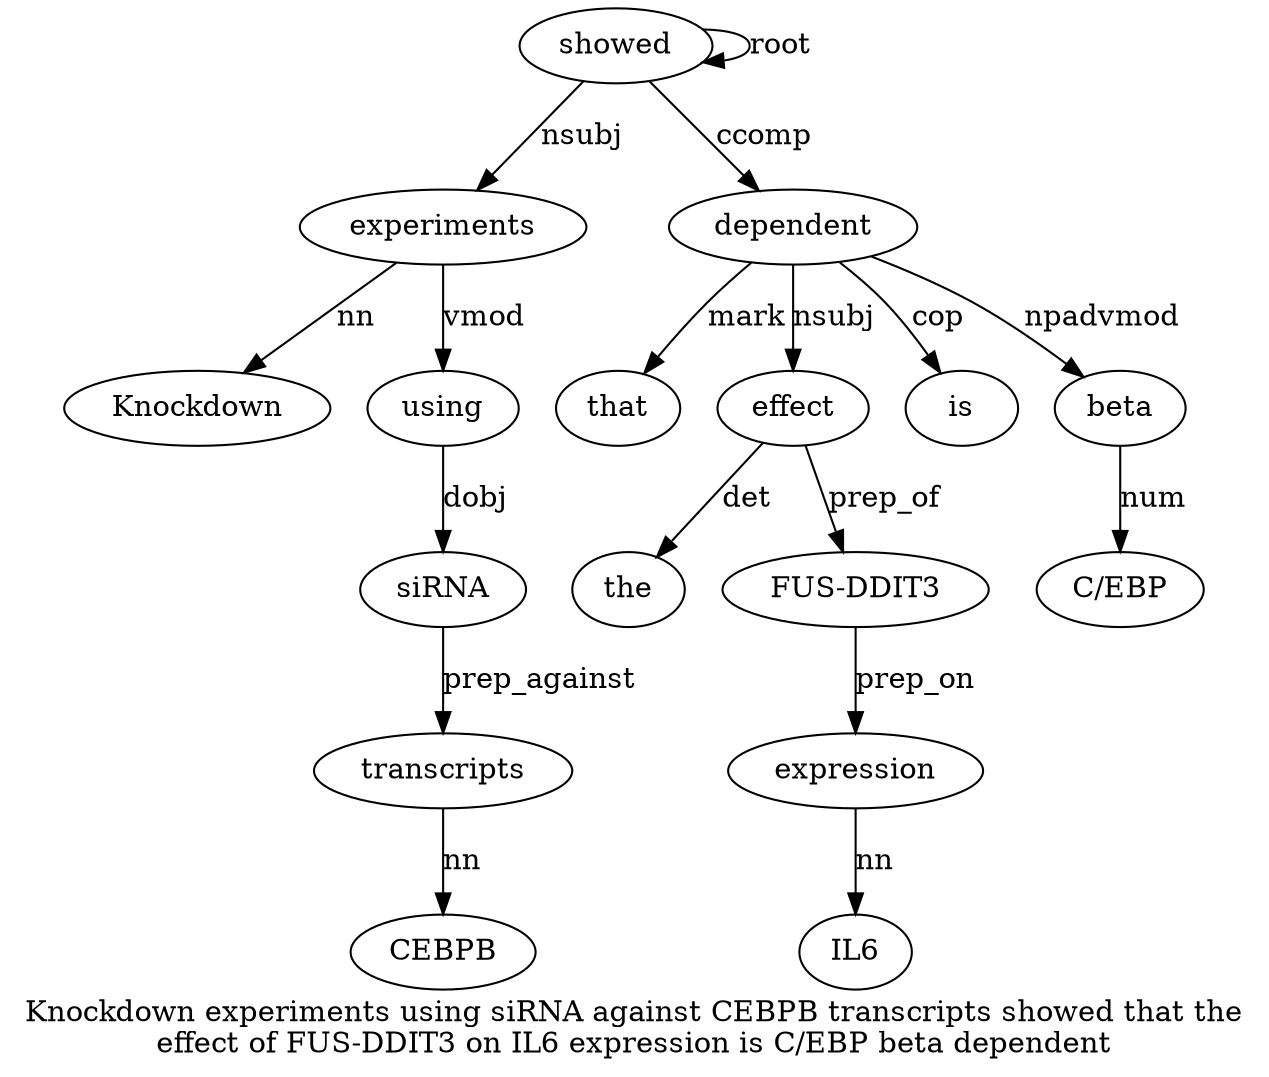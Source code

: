 digraph "Knockdown experiments using siRNA against CEBPB transcripts showed that the effect of FUS-DDIT3 on IL6 expression is C/EBP beta dependent" {
label="Knockdown experiments using siRNA against CEBPB transcripts showed that the
effect of FUS-DDIT3 on IL6 expression is C/EBP beta dependent";
experiments2 [style=filled, fillcolor=white, label=experiments];
Knockdown1 [style=filled, fillcolor=white, label=Knockdown];
experiments2 -> Knockdown1  [label=nn];
showed8 [style=filled, fillcolor=white, label=showed];
showed8 -> experiments2  [label=nsubj];
using3 [style=filled, fillcolor=white, label=using];
experiments2 -> using3  [label=vmod];
siRNA4 [style=filled, fillcolor=white, label=siRNA];
using3 -> siRNA4  [label=dobj];
transcripts7 [style=filled, fillcolor=white, label=transcripts];
CEBPB6 [style=filled, fillcolor=white, label=CEBPB];
transcripts7 -> CEBPB6  [label=nn];
siRNA4 -> transcripts7  [label=prep_against];
showed8 -> showed8  [label=root];
dependent20 [style=filled, fillcolor=white, label=dependent];
that9 [style=filled, fillcolor=white, label=that];
dependent20 -> that9  [label=mark];
effect11 [style=filled, fillcolor=white, label=effect];
the10 [style=filled, fillcolor=white, label=the];
effect11 -> the10  [label=det];
dependent20 -> effect11  [label=nsubj];
"FUS-DDIT31" [style=filled, fillcolor=white, label="FUS-DDIT3"];
effect11 -> "FUS-DDIT31"  [label=prep_of];
expression16 [style=filled, fillcolor=white, label=expression];
IL615 [style=filled, fillcolor=white, label=IL6];
expression16 -> IL615  [label=nn];
"FUS-DDIT31" -> expression16  [label=prep_on];
is17 [style=filled, fillcolor=white, label=is];
dependent20 -> is17  [label=cop];
beta19 [style=filled, fillcolor=white, label=beta];
"C/EBP18" [style=filled, fillcolor=white, label="C/EBP"];
beta19 -> "C/EBP18"  [label=num];
dependent20 -> beta19  [label=npadvmod];
showed8 -> dependent20  [label=ccomp];
}
